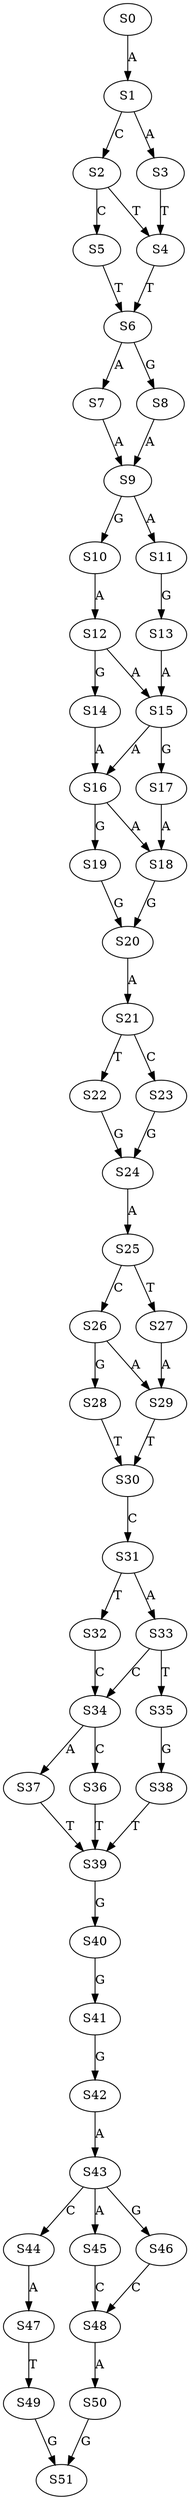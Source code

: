 strict digraph  {
	S0 -> S1 [ label = A ];
	S1 -> S2 [ label = C ];
	S1 -> S3 [ label = A ];
	S2 -> S4 [ label = T ];
	S2 -> S5 [ label = C ];
	S3 -> S4 [ label = T ];
	S4 -> S6 [ label = T ];
	S5 -> S6 [ label = T ];
	S6 -> S7 [ label = A ];
	S6 -> S8 [ label = G ];
	S7 -> S9 [ label = A ];
	S8 -> S9 [ label = A ];
	S9 -> S10 [ label = G ];
	S9 -> S11 [ label = A ];
	S10 -> S12 [ label = A ];
	S11 -> S13 [ label = G ];
	S12 -> S14 [ label = G ];
	S12 -> S15 [ label = A ];
	S13 -> S15 [ label = A ];
	S14 -> S16 [ label = A ];
	S15 -> S17 [ label = G ];
	S15 -> S16 [ label = A ];
	S16 -> S18 [ label = A ];
	S16 -> S19 [ label = G ];
	S17 -> S18 [ label = A ];
	S18 -> S20 [ label = G ];
	S19 -> S20 [ label = G ];
	S20 -> S21 [ label = A ];
	S21 -> S22 [ label = T ];
	S21 -> S23 [ label = C ];
	S22 -> S24 [ label = G ];
	S23 -> S24 [ label = G ];
	S24 -> S25 [ label = A ];
	S25 -> S26 [ label = C ];
	S25 -> S27 [ label = T ];
	S26 -> S28 [ label = G ];
	S26 -> S29 [ label = A ];
	S27 -> S29 [ label = A ];
	S28 -> S30 [ label = T ];
	S29 -> S30 [ label = T ];
	S30 -> S31 [ label = C ];
	S31 -> S32 [ label = T ];
	S31 -> S33 [ label = A ];
	S32 -> S34 [ label = C ];
	S33 -> S35 [ label = T ];
	S33 -> S34 [ label = C ];
	S34 -> S36 [ label = C ];
	S34 -> S37 [ label = A ];
	S35 -> S38 [ label = G ];
	S36 -> S39 [ label = T ];
	S37 -> S39 [ label = T ];
	S38 -> S39 [ label = T ];
	S39 -> S40 [ label = G ];
	S40 -> S41 [ label = G ];
	S41 -> S42 [ label = G ];
	S42 -> S43 [ label = A ];
	S43 -> S44 [ label = C ];
	S43 -> S45 [ label = A ];
	S43 -> S46 [ label = G ];
	S44 -> S47 [ label = A ];
	S45 -> S48 [ label = C ];
	S46 -> S48 [ label = C ];
	S47 -> S49 [ label = T ];
	S48 -> S50 [ label = A ];
	S49 -> S51 [ label = G ];
	S50 -> S51 [ label = G ];
}
